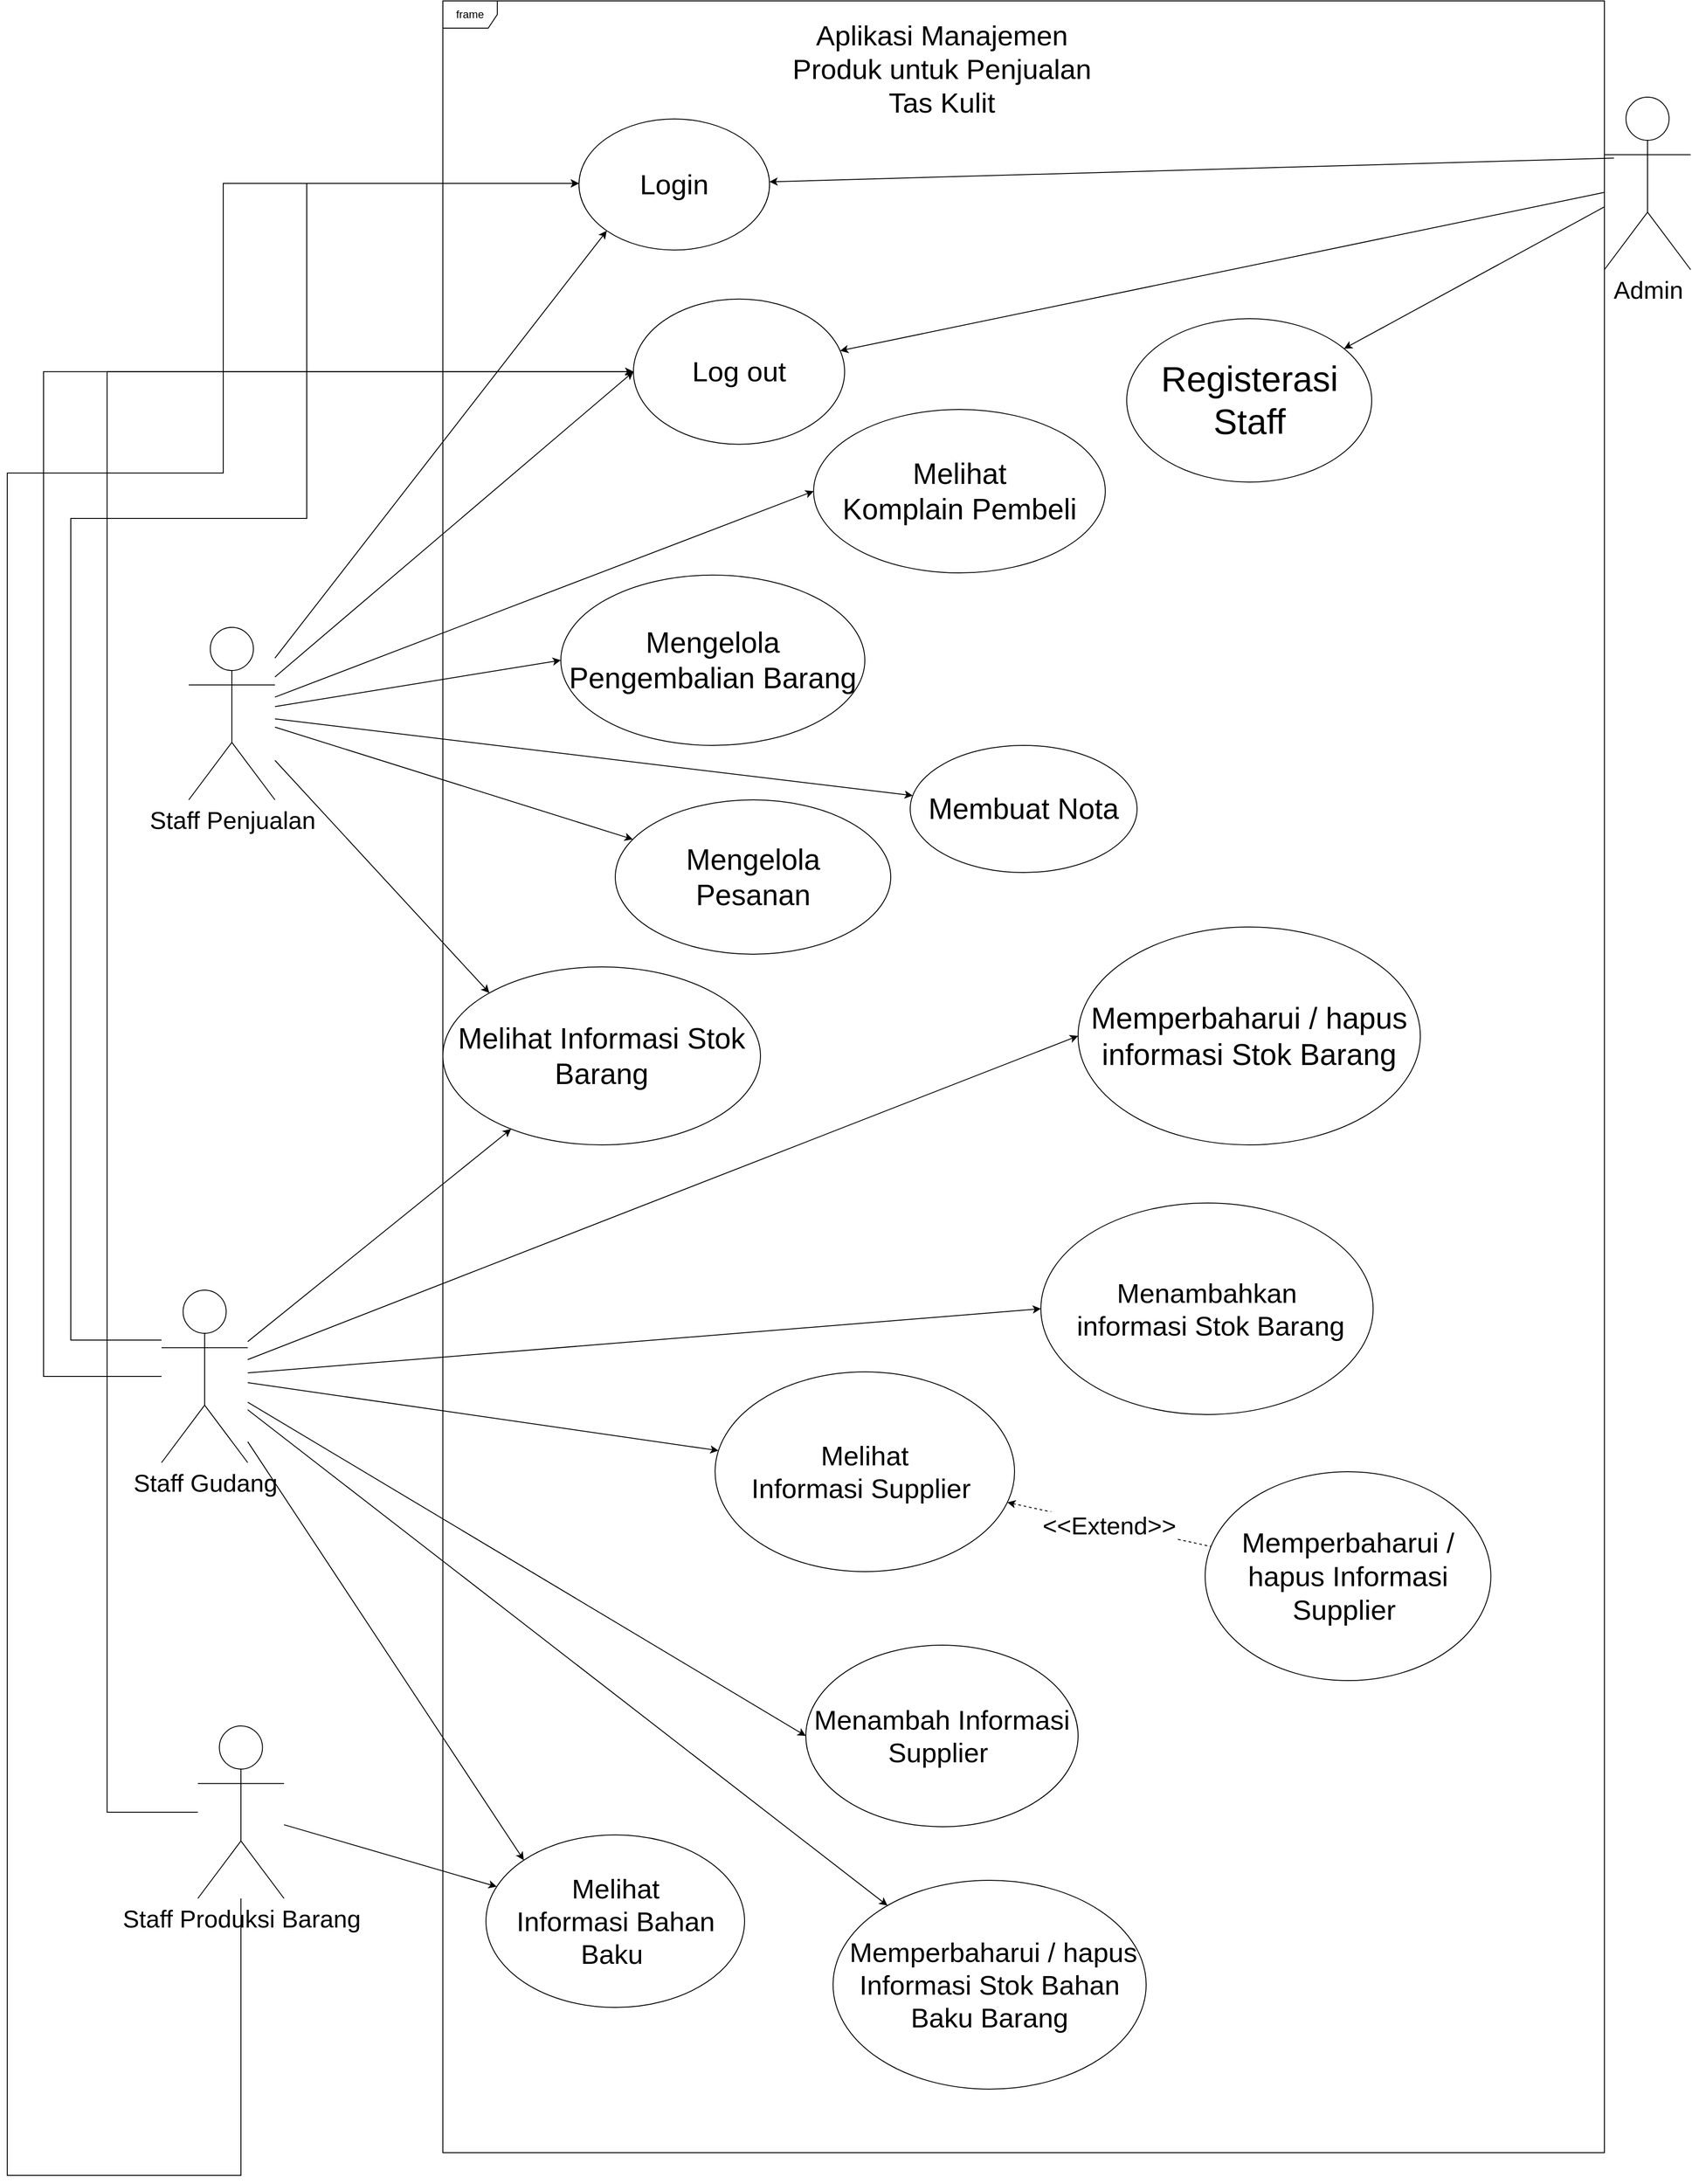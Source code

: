 <mxfile version="21.1.4" type="github">
  <diagram name="Page-1" id="xjvxwk_3kaTPLV7VPJxn">
    <mxGraphModel dx="2754" dy="2403" grid="1" gridSize="10" guides="1" tooltips="1" connect="1" arrows="1" fold="1" page="1" pageScale="1" pageWidth="1169" pageHeight="827" math="0" shadow="0">
      <root>
        <mxCell id="0" />
        <mxCell id="1" parent="0" />
        <mxCell id="IXw6Qi-PNi6ADlv29cn4-34" style="rounded=0;orthogonalLoop=1;jettySize=auto;html=1;" parent="1" source="IXw6Qi-PNi6ADlv29cn4-1" target="IXw6Qi-PNi6ADlv29cn4-30" edge="1">
          <mxGeometry relative="1" as="geometry" />
        </mxCell>
        <mxCell id="IXw6Qi-PNi6ADlv29cn4-37" style="rounded=0;orthogonalLoop=1;jettySize=auto;html=1;entryX=0;entryY=0.5;entryDx=0;entryDy=0;" parent="1" source="IXw6Qi-PNi6ADlv29cn4-1" target="IXw6Qi-PNi6ADlv29cn4-35" edge="1">
          <mxGeometry relative="1" as="geometry" />
        </mxCell>
        <mxCell id="IXw6Qi-PNi6ADlv29cn4-61" style="edgeStyle=none;rounded=0;orthogonalLoop=1;jettySize=auto;html=1;" parent="1" source="IXw6Qi-PNi6ADlv29cn4-1" target="IXw6Qi-PNi6ADlv29cn4-49" edge="1">
          <mxGeometry relative="1" as="geometry" />
        </mxCell>
        <mxCell id="IXw6Qi-PNi6ADlv29cn4-66" style="edgeStyle=none;rounded=0;orthogonalLoop=1;jettySize=auto;html=1;entryX=0;entryY=0;entryDx=0;entryDy=0;" parent="1" source="IXw6Qi-PNi6ADlv29cn4-1" target="IXw6Qi-PNi6ADlv29cn4-50" edge="1">
          <mxGeometry relative="1" as="geometry" />
        </mxCell>
        <mxCell id="IXw6Qi-PNi6ADlv29cn4-67" style="edgeStyle=orthogonalEdgeStyle;rounded=0;orthogonalLoop=1;jettySize=auto;html=1;" parent="1" source="IXw6Qi-PNi6ADlv29cn4-1" target="IXw6Qi-PNi6ADlv29cn4-13" edge="1">
          <mxGeometry relative="1" as="geometry">
            <Array as="points">
              <mxPoint x="100" y="805" />
              <mxPoint x="100" y="-100" />
              <mxPoint x="360" y="-100" />
              <mxPoint x="360" y="-469" />
            </Array>
          </mxGeometry>
        </mxCell>
        <mxCell id="IXw6Qi-PNi6ADlv29cn4-69" style="edgeStyle=none;rounded=0;orthogonalLoop=1;jettySize=auto;html=1;entryX=0;entryY=0.5;entryDx=0;entryDy=0;" parent="1" source="IXw6Qi-PNi6ADlv29cn4-1" target="IXw6Qi-PNi6ADlv29cn4-68" edge="1">
          <mxGeometry relative="1" as="geometry" />
        </mxCell>
        <mxCell id="IXw6Qi-PNi6ADlv29cn4-82" style="edgeStyle=elbowEdgeStyle;rounded=0;orthogonalLoop=1;jettySize=auto;html=1;" parent="1" source="IXw6Qi-PNi6ADlv29cn4-1" target="IXw6Qi-PNi6ADlv29cn4-80" edge="1">
          <mxGeometry relative="1" as="geometry">
            <Array as="points">
              <mxPoint x="70" y="270" />
            </Array>
          </mxGeometry>
        </mxCell>
        <mxCell id="ZU9HFq3ehsjZUplSAfVW-4" style="rounded=0;orthogonalLoop=1;jettySize=auto;html=1;" parent="1" source="IXw6Qi-PNi6ADlv29cn4-1" target="IXw6Qi-PNi6ADlv29cn4-28" edge="1">
          <mxGeometry relative="1" as="geometry" />
        </mxCell>
        <mxCell id="ZU9HFq3ehsjZUplSAfVW-11" style="rounded=0;orthogonalLoop=1;jettySize=auto;html=1;entryX=0;entryY=0.5;entryDx=0;entryDy=0;" parent="1" source="IXw6Qi-PNi6ADlv29cn4-1" target="IXw6Qi-PNi6ADlv29cn4-25" edge="1">
          <mxGeometry relative="1" as="geometry" />
        </mxCell>
        <mxCell id="IXw6Qi-PNi6ADlv29cn4-1" value="Staff Gudang" style="shape=umlActor;verticalLabelPosition=bottom;verticalAlign=top;html=1;fontSize=27;" parent="1" vertex="1">
          <mxGeometry x="200" y="750" width="95" height="190" as="geometry" />
        </mxCell>
        <mxCell id="IXw6Qi-PNi6ADlv29cn4-6" value="frame" style="shape=umlFrame;whiteSpace=wrap;html=1;pointerEvents=0;" parent="1" vertex="1">
          <mxGeometry x="510" y="-670" width="1280" height="2370" as="geometry" />
        </mxCell>
        <mxCell id="IXw6Qi-PNi6ADlv29cn4-13" value="&lt;font style=&quot;font-size: 31px;&quot;&gt;Login&lt;/font&gt;" style="ellipse;whiteSpace=wrap;html=1;fontSize=31;" parent="1" vertex="1">
          <mxGeometry x="660" y="-540" width="210" height="144.38" as="geometry" />
        </mxCell>
        <mxCell id="IXw6Qi-PNi6ADlv29cn4-17" style="edgeStyle=orthogonalEdgeStyle;rounded=0;orthogonalLoop=1;jettySize=auto;html=1;exitX=0.5;exitY=1;exitDx=0;exitDy=0;" parent="1" edge="1">
          <mxGeometry relative="1" as="geometry">
            <mxPoint x="800" y="873" as="sourcePoint" />
            <mxPoint x="800" y="873" as="targetPoint" />
          </mxGeometry>
        </mxCell>
        <mxCell id="IXw6Qi-PNi6ADlv29cn4-53" style="edgeStyle=none;rounded=0;orthogonalLoop=1;jettySize=auto;html=1;entryX=0;entryY=1;entryDx=0;entryDy=0;" parent="1" source="IXw6Qi-PNi6ADlv29cn4-23" target="IXw6Qi-PNi6ADlv29cn4-13" edge="1">
          <mxGeometry relative="1" as="geometry" />
        </mxCell>
        <mxCell id="IXw6Qi-PNi6ADlv29cn4-64" style="edgeStyle=none;rounded=0;orthogonalLoop=1;jettySize=auto;html=1;entryX=0;entryY=0;entryDx=0;entryDy=0;" parent="1" source="IXw6Qi-PNi6ADlv29cn4-23" target="IXw6Qi-PNi6ADlv29cn4-49" edge="1">
          <mxGeometry relative="1" as="geometry" />
        </mxCell>
        <mxCell id="IXw6Qi-PNi6ADlv29cn4-74" style="edgeStyle=none;rounded=0;orthogonalLoop=1;jettySize=auto;html=1;entryX=0;entryY=0.5;entryDx=0;entryDy=0;" parent="1" source="IXw6Qi-PNi6ADlv29cn4-23" target="IXw6Qi-PNi6ADlv29cn4-73" edge="1">
          <mxGeometry relative="1" as="geometry" />
        </mxCell>
        <mxCell id="IXw6Qi-PNi6ADlv29cn4-75" style="edgeStyle=none;rounded=0;orthogonalLoop=1;jettySize=auto;html=1;entryX=0;entryY=0.5;entryDx=0;entryDy=0;" parent="1" source="IXw6Qi-PNi6ADlv29cn4-23" target="IXw6Qi-PNi6ADlv29cn4-72" edge="1">
          <mxGeometry relative="1" as="geometry" />
        </mxCell>
        <mxCell id="IXw6Qi-PNi6ADlv29cn4-76" style="edgeStyle=none;rounded=0;orthogonalLoop=1;jettySize=auto;html=1;" parent="1" source="IXw6Qi-PNi6ADlv29cn4-23" target="IXw6Qi-PNi6ADlv29cn4-71" edge="1">
          <mxGeometry relative="1" as="geometry" />
        </mxCell>
        <mxCell id="IXw6Qi-PNi6ADlv29cn4-77" style="edgeStyle=none;rounded=0;orthogonalLoop=1;jettySize=auto;html=1;" parent="1" source="IXw6Qi-PNi6ADlv29cn4-23" target="IXw6Qi-PNi6ADlv29cn4-70" edge="1">
          <mxGeometry relative="1" as="geometry" />
        </mxCell>
        <mxCell id="IXw6Qi-PNi6ADlv29cn4-81" style="edgeStyle=none;rounded=0;orthogonalLoop=1;jettySize=auto;html=1;entryX=0;entryY=0.5;entryDx=0;entryDy=0;" parent="1" source="IXw6Qi-PNi6ADlv29cn4-23" target="IXw6Qi-PNi6ADlv29cn4-80" edge="1">
          <mxGeometry relative="1" as="geometry" />
        </mxCell>
        <mxCell id="IXw6Qi-PNi6ADlv29cn4-23" value="Staff Penjualan" style="shape=umlActor;verticalLabelPosition=bottom;verticalAlign=top;html=1;fontSize=27;" parent="1" vertex="1">
          <mxGeometry x="230" y="20" width="95" height="190" as="geometry" />
        </mxCell>
        <mxCell id="IXw6Qi-PNi6ADlv29cn4-55" style="edgeStyle=orthogonalEdgeStyle;rounded=0;orthogonalLoop=1;jettySize=auto;html=1;" parent="1" source="IXw6Qi-PNi6ADlv29cn4-24" target="IXw6Qi-PNi6ADlv29cn4-13" edge="1">
          <mxGeometry relative="1" as="geometry">
            <Array as="points">
              <mxPoint x="30" y="1725" />
              <mxPoint x="30" y="-150" />
              <mxPoint x="268" y="-150" />
              <mxPoint x="268" y="-469" />
            </Array>
          </mxGeometry>
        </mxCell>
        <mxCell id="IXw6Qi-PNi6ADlv29cn4-65" style="edgeStyle=none;rounded=0;orthogonalLoop=1;jettySize=auto;html=1;" parent="1" source="IXw6Qi-PNi6ADlv29cn4-24" target="IXw6Qi-PNi6ADlv29cn4-50" edge="1">
          <mxGeometry relative="1" as="geometry" />
        </mxCell>
        <mxCell id="IXw6Qi-PNi6ADlv29cn4-83" style="edgeStyle=elbowEdgeStyle;rounded=0;orthogonalLoop=1;jettySize=auto;html=1;" parent="1" source="IXw6Qi-PNi6ADlv29cn4-24" target="IXw6Qi-PNi6ADlv29cn4-80" edge="1">
          <mxGeometry relative="1" as="geometry">
            <Array as="points">
              <mxPoint x="140" y="310" />
            </Array>
          </mxGeometry>
        </mxCell>
        <mxCell id="IXw6Qi-PNi6ADlv29cn4-24" value="Staff Produksi Barang" style="shape=umlActor;verticalLabelPosition=bottom;verticalAlign=top;html=1;fontSize=27;" parent="1" vertex="1">
          <mxGeometry x="240" y="1230" width="95" height="190" as="geometry" />
        </mxCell>
        <mxCell id="IXw6Qi-PNi6ADlv29cn4-25" value="&lt;font style=&quot;font-size: 33px;&quot;&gt;Memperbaharui&amp;nbsp;/ hapus informasi Stok Barang&lt;/font&gt;" style="ellipse;whiteSpace=wrap;html=1;fontSize=33;" parent="1" vertex="1">
          <mxGeometry x="1210" y="350" width="377.14" height="240" as="geometry" />
        </mxCell>
        <mxCell id="IXw6Qi-PNi6ADlv29cn4-27" value="Aplikasi Manajemen Produk untuk Penjualan Tas Kulit" style="text;html=1;strokeColor=none;fillColor=none;align=center;verticalAlign=middle;whiteSpace=wrap;rounded=0;fontSize=31;" parent="1" vertex="1">
          <mxGeometry x="880" y="-610" width="360" height="30" as="geometry" />
        </mxCell>
        <mxCell id="IXw6Qi-PNi6ADlv29cn4-28" value="&lt;font style=&quot;font-size: 30px;&quot;&gt;&amp;nbsp;Memperbaharui&amp;nbsp;/ hapus Informasi Stok Bahan Baku Barang&lt;/font&gt;" style="ellipse;whiteSpace=wrap;html=1;fontSize=30;" parent="1" vertex="1">
          <mxGeometry x="940" y="1400" width="345" height="230" as="geometry" />
        </mxCell>
        <mxCell id="IXw6Qi-PNi6ADlv29cn4-29" value="&lt;font style=&quot;font-size: 31px;&quot;&gt;Memperbaharui / hapus Informasi Supplier&amp;nbsp;&lt;/font&gt;" style="ellipse;whiteSpace=wrap;html=1;fontSize=31;" parent="1" vertex="1">
          <mxGeometry x="1350" y="950" width="314.86" height="230" as="geometry" />
        </mxCell>
        <mxCell id="IXw6Qi-PNi6ADlv29cn4-43" value="&lt;font style=&quot;font-size: 27px;&quot;&gt;&amp;lt;&amp;lt;Extend&amp;gt;&amp;gt;&lt;/font&gt;" style="edgeStyle=none;rounded=0;orthogonalLoop=1;jettySize=auto;html=1;dashed=1;endArrow=none;endFill=0;startArrow=classic;startFill=1;fontSize=27;" parent="1" source="IXw6Qi-PNi6ADlv29cn4-30" target="IXw6Qi-PNi6ADlv29cn4-29" edge="1">
          <mxGeometry x="-0.01" y="-2" relative="1" as="geometry">
            <Array as="points" />
            <mxPoint x="1" as="offset" />
          </mxGeometry>
        </mxCell>
        <mxCell id="IXw6Qi-PNi6ADlv29cn4-30" value="&lt;font style=&quot;font-size: 30px;&quot;&gt;Melihat&lt;br style=&quot;font-size: 30px;&quot;&gt;Informasi Supplier&amp;nbsp;&lt;/font&gt;" style="ellipse;whiteSpace=wrap;html=1;fontSize=30;" parent="1" vertex="1">
          <mxGeometry x="810" y="840" width="330" height="220" as="geometry" />
        </mxCell>
        <mxCell id="IXw6Qi-PNi6ADlv29cn4-35" value="&lt;font style=&quot;font-size: 30px;&quot;&gt;Menambah Informasi Supplier&amp;nbsp;&lt;/font&gt;" style="ellipse;whiteSpace=wrap;html=1;fontSize=30;" parent="1" vertex="1">
          <mxGeometry x="910" y="1141" width="300" height="200" as="geometry" />
        </mxCell>
        <mxCell id="IXw6Qi-PNi6ADlv29cn4-49" value="&lt;font style=&quot;font-size: 32px;&quot;&gt;Melihat Informasi Stok Barang&lt;/font&gt;" style="ellipse;whiteSpace=wrap;html=1;fontSize=32;" parent="1" vertex="1">
          <mxGeometry x="510" y="394" width="350" height="196" as="geometry" />
        </mxCell>
        <mxCell id="IXw6Qi-PNi6ADlv29cn4-50" value="Melihat&lt;br style=&quot;font-size: 30px;&quot;&gt;Informasi Bahan Baku&amp;nbsp;" style="ellipse;whiteSpace=wrap;html=1;fontSize=30;" parent="1" vertex="1">
          <mxGeometry x="557.5" y="1350" width="285" height="190" as="geometry" />
        </mxCell>
        <mxCell id="IXw6Qi-PNi6ADlv29cn4-79" style="edgeStyle=none;rounded=0;orthogonalLoop=1;jettySize=auto;html=1;" parent="1" source="IXw6Qi-PNi6ADlv29cn4-56" target="IXw6Qi-PNi6ADlv29cn4-78" edge="1">
          <mxGeometry relative="1" as="geometry" />
        </mxCell>
        <mxCell id="ZU9HFq3ehsjZUplSAfVW-8" style="rounded=0;orthogonalLoop=1;jettySize=auto;html=1;" parent="1" source="IXw6Qi-PNi6ADlv29cn4-56" target="IXw6Qi-PNi6ADlv29cn4-80" edge="1">
          <mxGeometry relative="1" as="geometry" />
        </mxCell>
        <mxCell id="IXw6Qi-PNi6ADlv29cn4-56" value="Admin" style="shape=umlActor;verticalLabelPosition=bottom;verticalAlign=top;html=1;fontSize=27;" parent="1" vertex="1">
          <mxGeometry x="1790" y="-564" width="95" height="190" as="geometry" />
        </mxCell>
        <mxCell id="IXw6Qi-PNi6ADlv29cn4-68" value="&lt;font style=&quot;font-size: 30px;&quot;&gt;Menambahkan&lt;br style=&quot;font-size: 30px;&quot;&gt;&amp;nbsp;informasi Stok Barang&lt;/font&gt;" style="ellipse;whiteSpace=wrap;html=1;fontSize=30;" parent="1" vertex="1">
          <mxGeometry x="1169" y="654" width="366.14" height="233" as="geometry" />
        </mxCell>
        <mxCell id="IXw6Qi-PNi6ADlv29cn4-70" value="&lt;font style=&quot;font-size: 32px;&quot;&gt;Mengelola &lt;br style=&quot;font-size: 32px;&quot;&gt;Pesanan&lt;/font&gt;" style="ellipse;whiteSpace=wrap;html=1;fontSize=32;" parent="1" vertex="1">
          <mxGeometry x="700" y="210" width="303.57" height="170" as="geometry" />
        </mxCell>
        <mxCell id="IXw6Qi-PNi6ADlv29cn4-71" value="&lt;font style=&quot;font-size: 32px;&quot;&gt;Membuat Nota&lt;/font&gt;" style="ellipse;whiteSpace=wrap;html=1;fontSize=32;" parent="1" vertex="1">
          <mxGeometry x="1025" y="150" width="250" height="140" as="geometry" />
        </mxCell>
        <mxCell id="IXw6Qi-PNi6ADlv29cn4-72" value="&lt;font style=&quot;font-size: 32px;&quot;&gt;Mengelola Pengembalian Barang&lt;/font&gt;" style="ellipse;whiteSpace=wrap;html=1;fontSize=32;" parent="1" vertex="1">
          <mxGeometry x="640" y="-37.6" width="335" height="187.6" as="geometry" />
        </mxCell>
        <mxCell id="IXw6Qi-PNi6ADlv29cn4-73" value="&lt;font style=&quot;font-size: 32px;&quot;&gt;Melihat &lt;br style=&quot;font-size: 32px;&quot;&gt;Komplain Pembeli&lt;/font&gt;" style="ellipse;whiteSpace=wrap;html=1;fontSize=32;" parent="1" vertex="1">
          <mxGeometry x="918.57" y="-220" width="321.43" height="180" as="geometry" />
        </mxCell>
        <mxCell id="IXw6Qi-PNi6ADlv29cn4-78" value="&lt;font style=&quot;font-size: 39px;&quot;&gt;Registerasi &lt;br style=&quot;font-size: 39px;&quot;&gt;Staff&lt;/font&gt;" style="ellipse;whiteSpace=wrap;html=1;fontSize=39;" parent="1" vertex="1">
          <mxGeometry x="1263.57" y="-320" width="270" height="180" as="geometry" />
        </mxCell>
        <mxCell id="IXw6Qi-PNi6ADlv29cn4-80" value="&lt;font style=&quot;font-size: 31px;&quot;&gt;Log out&lt;/font&gt;" style="ellipse;whiteSpace=wrap;html=1;fontSize=31;" parent="1" vertex="1">
          <mxGeometry x="720" y="-341.63" width="232.73" height="160" as="geometry" />
        </mxCell>
        <mxCell id="ZU9HFq3ehsjZUplSAfVW-5" style="edgeStyle=none;rounded=0;orthogonalLoop=1;jettySize=auto;html=1;exitX=0.11;exitY=0.353;exitDx=0;exitDy=0;exitPerimeter=0;" parent="1" source="IXw6Qi-PNi6ADlv29cn4-56" target="IXw6Qi-PNi6ADlv29cn4-13" edge="1">
          <mxGeometry relative="1" as="geometry">
            <mxPoint x="1880" y="-469" as="sourcePoint" />
            <mxPoint x="1432" y="-319" as="targetPoint" />
          </mxGeometry>
        </mxCell>
      </root>
    </mxGraphModel>
  </diagram>
</mxfile>

